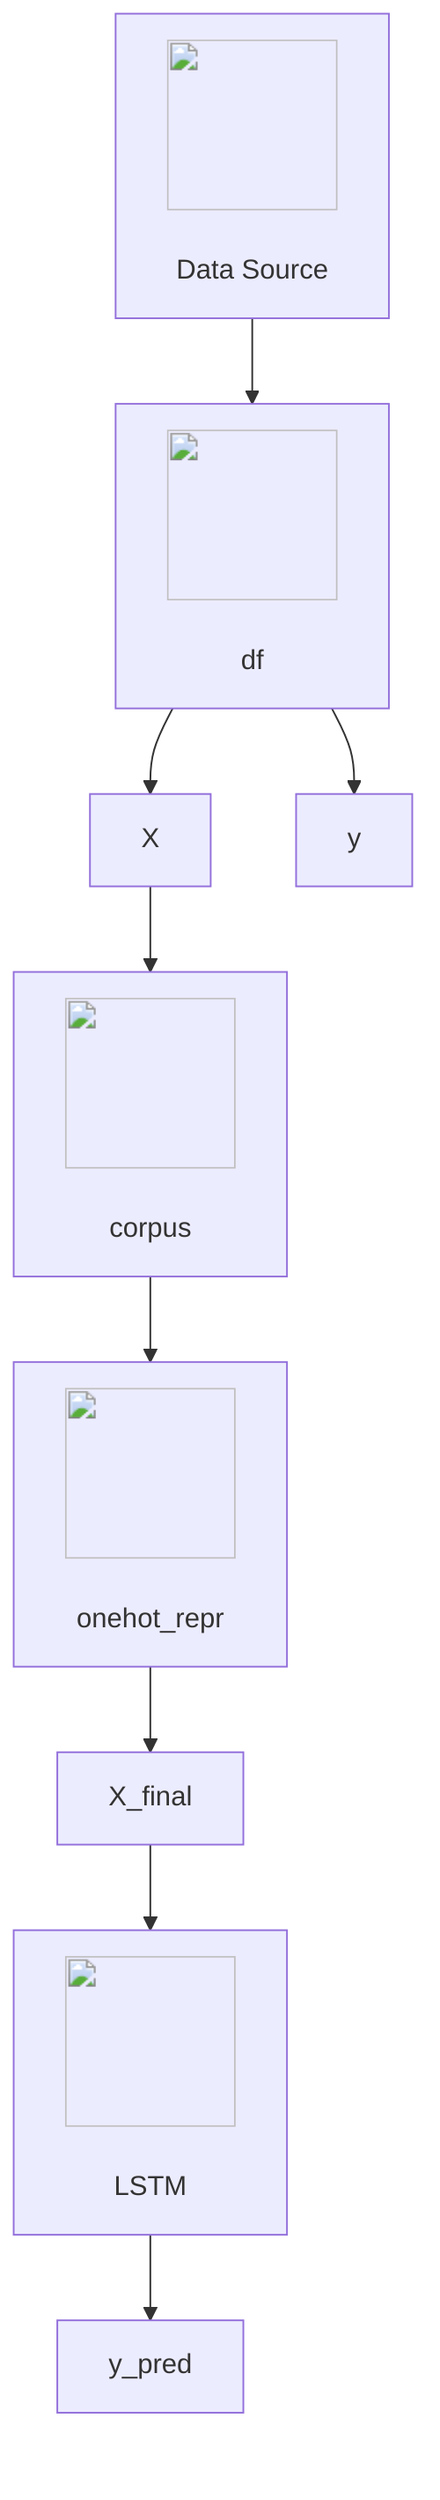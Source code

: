 graph TD;
    A["<img src='icons/file.svg' width=100 height=100/> <br/> Data Source"] --> B["<img src='icons/table.svg' width=100 height=100/> <br/> df"];
    B --> C["X"];
    B --> D["y"];
    C --> E["<img src='icons/column_split.svg' width=100 height=100/> <br/> corpus"];
    E --> F["<img src='icons/column_split.svg' width=100 height=100/> <br/> onehot_repr"];
    F --> G["X_final"];
    G --> H["<img src='icons/brain.svg' width=100 height=100/> <br/> LSTM"];
    H --> I["y_pred"];